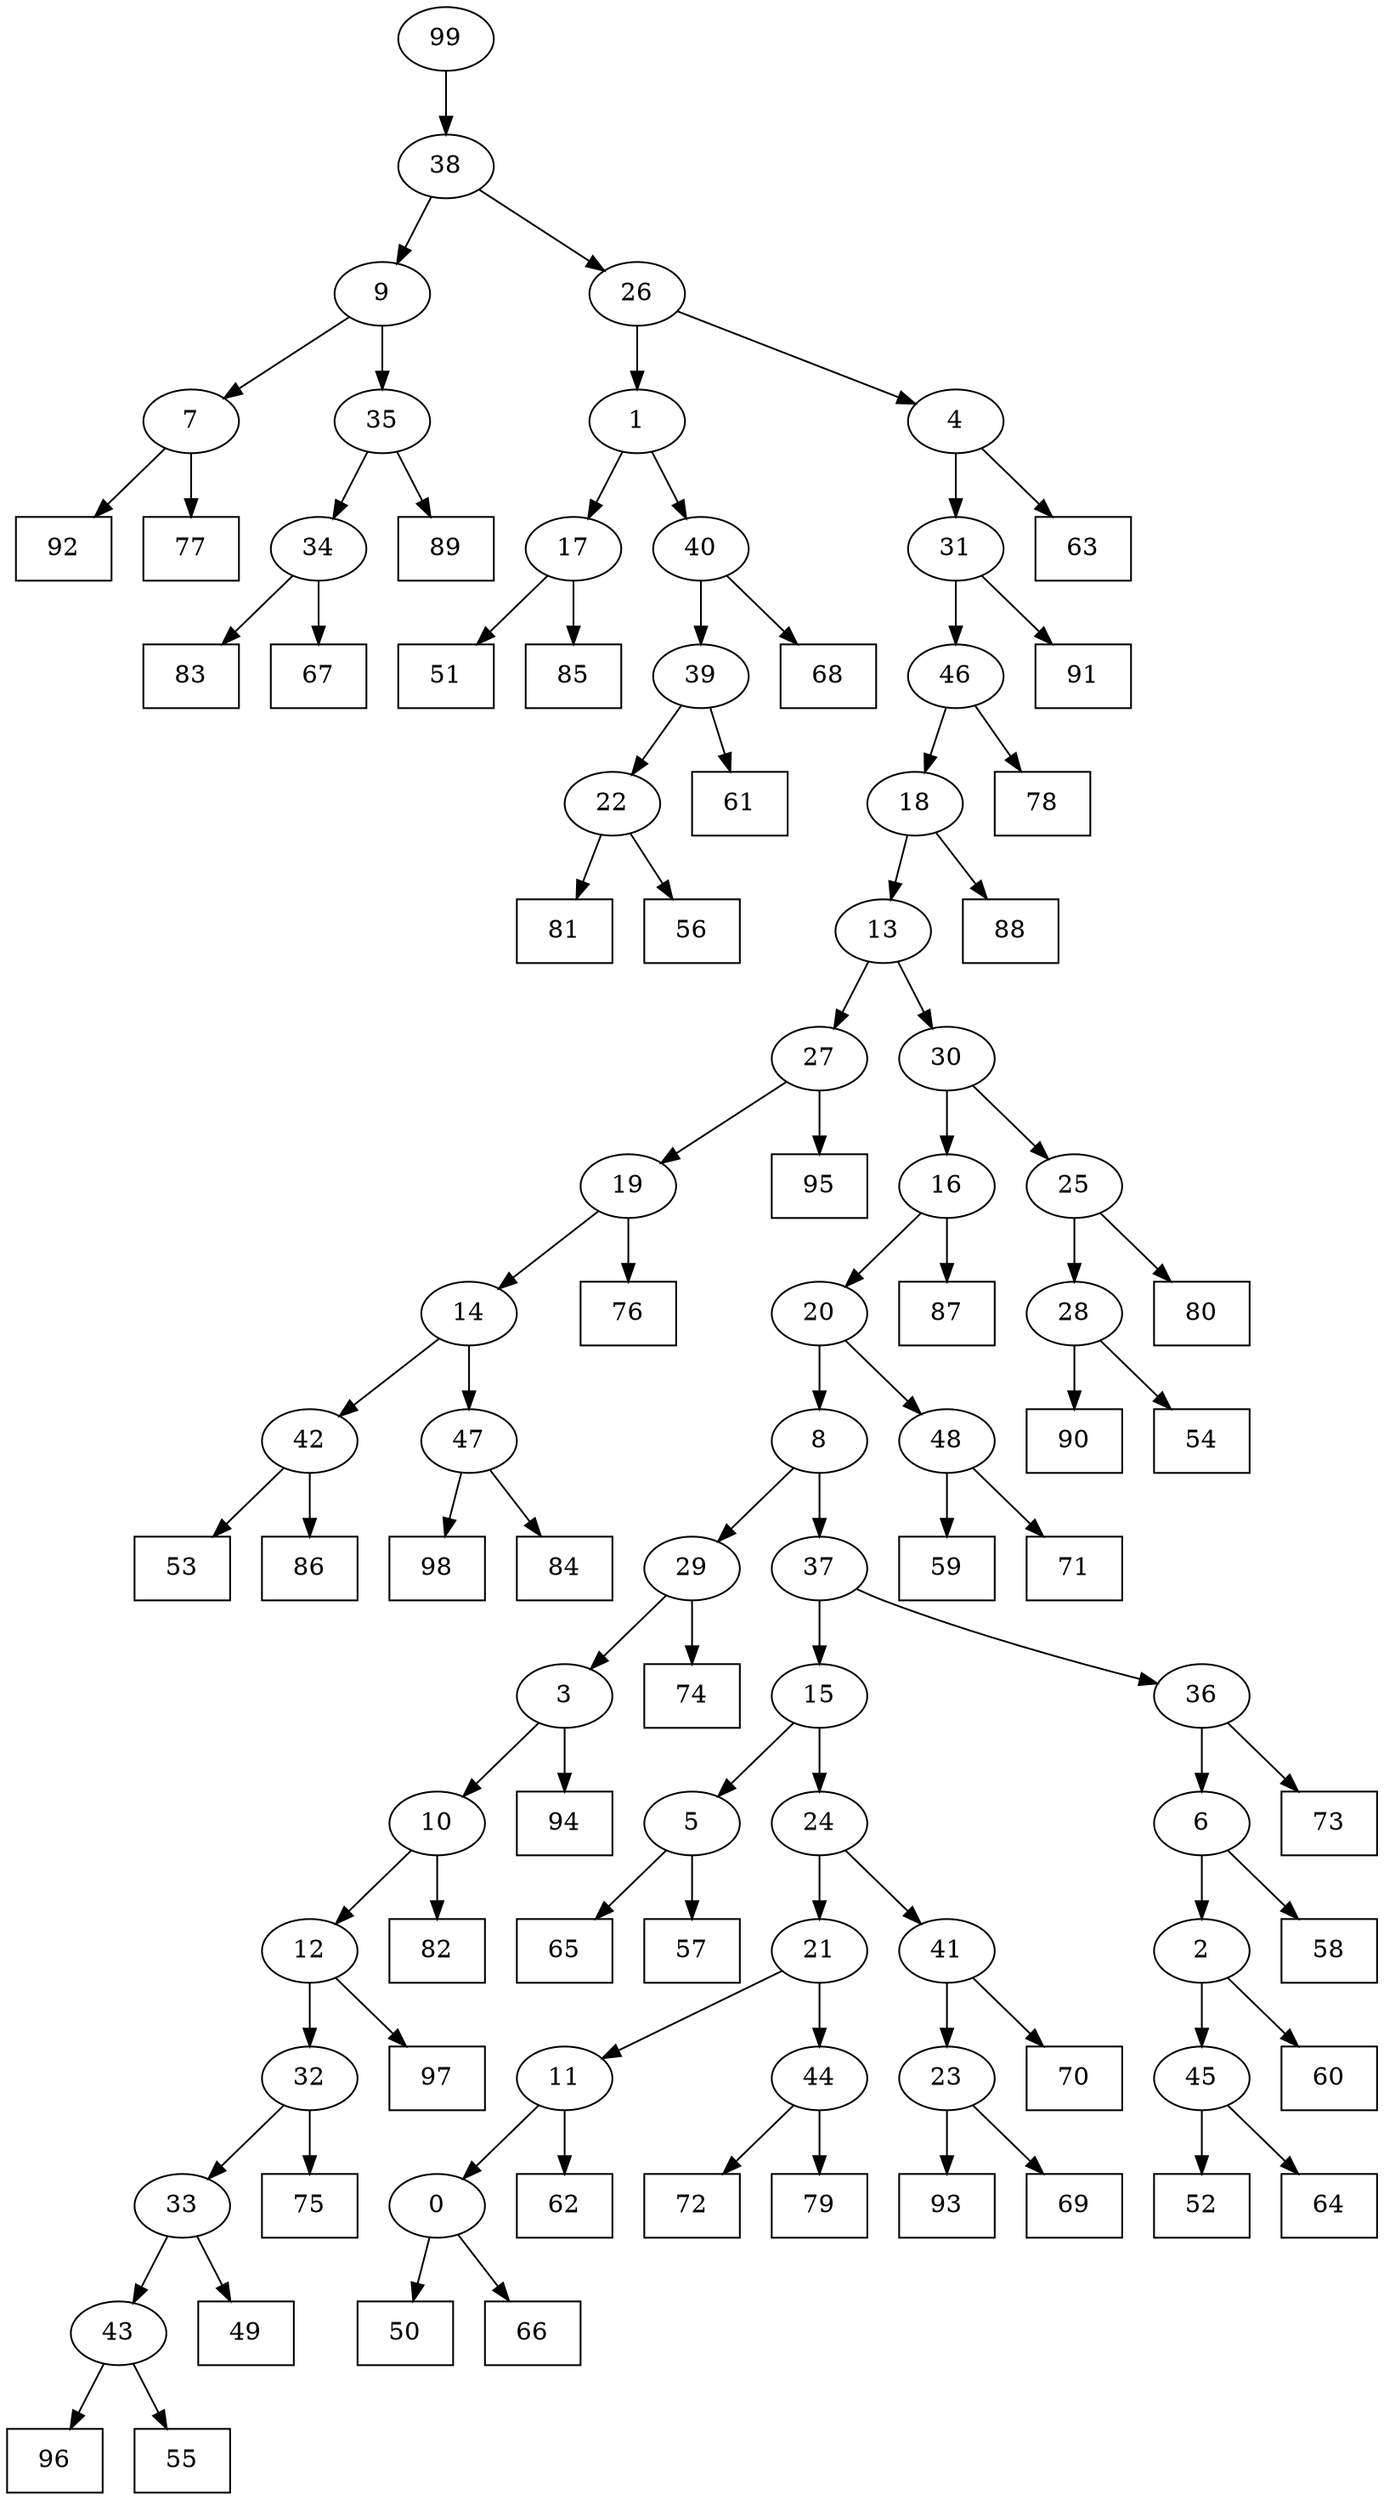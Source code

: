 digraph G {
0[label="0"];
1[label="1"];
2[label="2"];
3[label="3"];
4[label="4"];
5[label="5"];
6[label="6"];
7[label="7"];
8[label="8"];
9[label="9"];
10[label="10"];
11[label="11"];
12[label="12"];
13[label="13"];
14[label="14"];
15[label="15"];
16[label="16"];
17[label="17"];
18[label="18"];
19[label="19"];
20[label="20"];
21[label="21"];
22[label="22"];
23[label="23"];
24[label="24"];
25[label="25"];
26[label="26"];
27[label="27"];
28[label="28"];
29[label="29"];
30[label="30"];
31[label="31"];
32[label="32"];
33[label="33"];
34[label="34"];
35[label="35"];
36[label="36"];
37[label="37"];
38[label="38"];
39[label="39"];
40[label="40"];
41[label="41"];
42[label="42"];
43[label="43"];
44[label="44"];
45[label="45"];
46[label="46"];
47[label="47"];
48[label="48"];
49[shape=box,label="53"];
50[shape=box,label="81"];
51[shape=box,label="88"];
52[shape=box,label="68"];
53[shape=box,label="95"];
54[shape=box,label="86"];
55[shape=box,label="73"];
56[shape=box,label="93"];
57[shape=box,label="70"];
58[shape=box,label="97"];
59[shape=box,label="49"];
60[shape=box,label="96"];
61[shape=box,label="58"];
62[shape=box,label="52"];
63[shape=box,label="76"];
64[shape=box,label="56"];
65[shape=box,label="90"];
66[shape=box,label="64"];
67[shape=box,label="54"];
68[shape=box,label="61"];
69[shape=box,label="94"];
70[shape=box,label="59"];
71[shape=box,label="82"];
72[shape=box,label="51"];
73[shape=box,label="83"];
74[shape=box,label="50"];
75[shape=box,label="74"];
76[shape=box,label="92"];
77[shape=box,label="62"];
78[shape=box,label="65"];
79[shape=box,label="69"];
80[shape=box,label="72"];
81[shape=box,label="79"];
82[shape=box,label="78"];
83[shape=box,label="66"];
84[shape=box,label="57"];
85[shape=box,label="63"];
86[shape=box,label="89"];
87[shape=box,label="98"];
88[shape=box,label="85"];
89[shape=box,label="87"];
90[shape=box,label="84"];
91[shape=box,label="60"];
92[shape=box,label="55"];
93[shape=box,label="67"];
94[shape=box,label="91"];
95[shape=box,label="80"];
96[shape=box,label="77"];
97[shape=box,label="75"];
98[shape=box,label="71"];
99[label="99"];
7->96 ;
4->85 ;
29->75 ;
20->8 ;
32->97 ;
45->66 ;
27->53 ;
43->60 ;
33->59 ;
26->4 ;
22->64 ;
99->38 ;
28->65 ;
6->2 ;
22->50 ;
48->70 ;
25->95 ;
23->56 ;
3->69 ;
33->43 ;
43->92 ;
9->7 ;
7->76 ;
19->63 ;
10->71 ;
11->77 ;
12->58 ;
27->19 ;
8->37 ;
35->86 ;
9->35 ;
39->68 ;
16->20 ;
11->0 ;
19->14 ;
20->48 ;
48->98 ;
0->74 ;
35->34 ;
26->1 ;
1->40 ;
8->29 ;
42->54 ;
37->36 ;
36->55 ;
34->93 ;
25->28 ;
28->67 ;
5->78 ;
24->41 ;
41->57 ;
3->10 ;
10->12 ;
40->52 ;
30->16 ;
31->46 ;
13->27 ;
44->80 ;
38->26 ;
38->9 ;
30->25 ;
16->89 ;
21->44 ;
44->81 ;
31->94 ;
18->51 ;
47->87 ;
2->45 ;
45->62 ;
17->88 ;
14->47 ;
47->90 ;
0->83 ;
32->33 ;
46->18 ;
15->5 ;
4->31 ;
18->13 ;
13->30 ;
2->91 ;
15->24 ;
34->73 ;
40->39 ;
39->22 ;
37->15 ;
14->42 ;
42->49 ;
12->32 ;
36->6 ;
6->61 ;
29->3 ;
1->17 ;
17->72 ;
5->84 ;
24->21 ;
21->11 ;
46->82 ;
41->23 ;
23->79 ;
}
